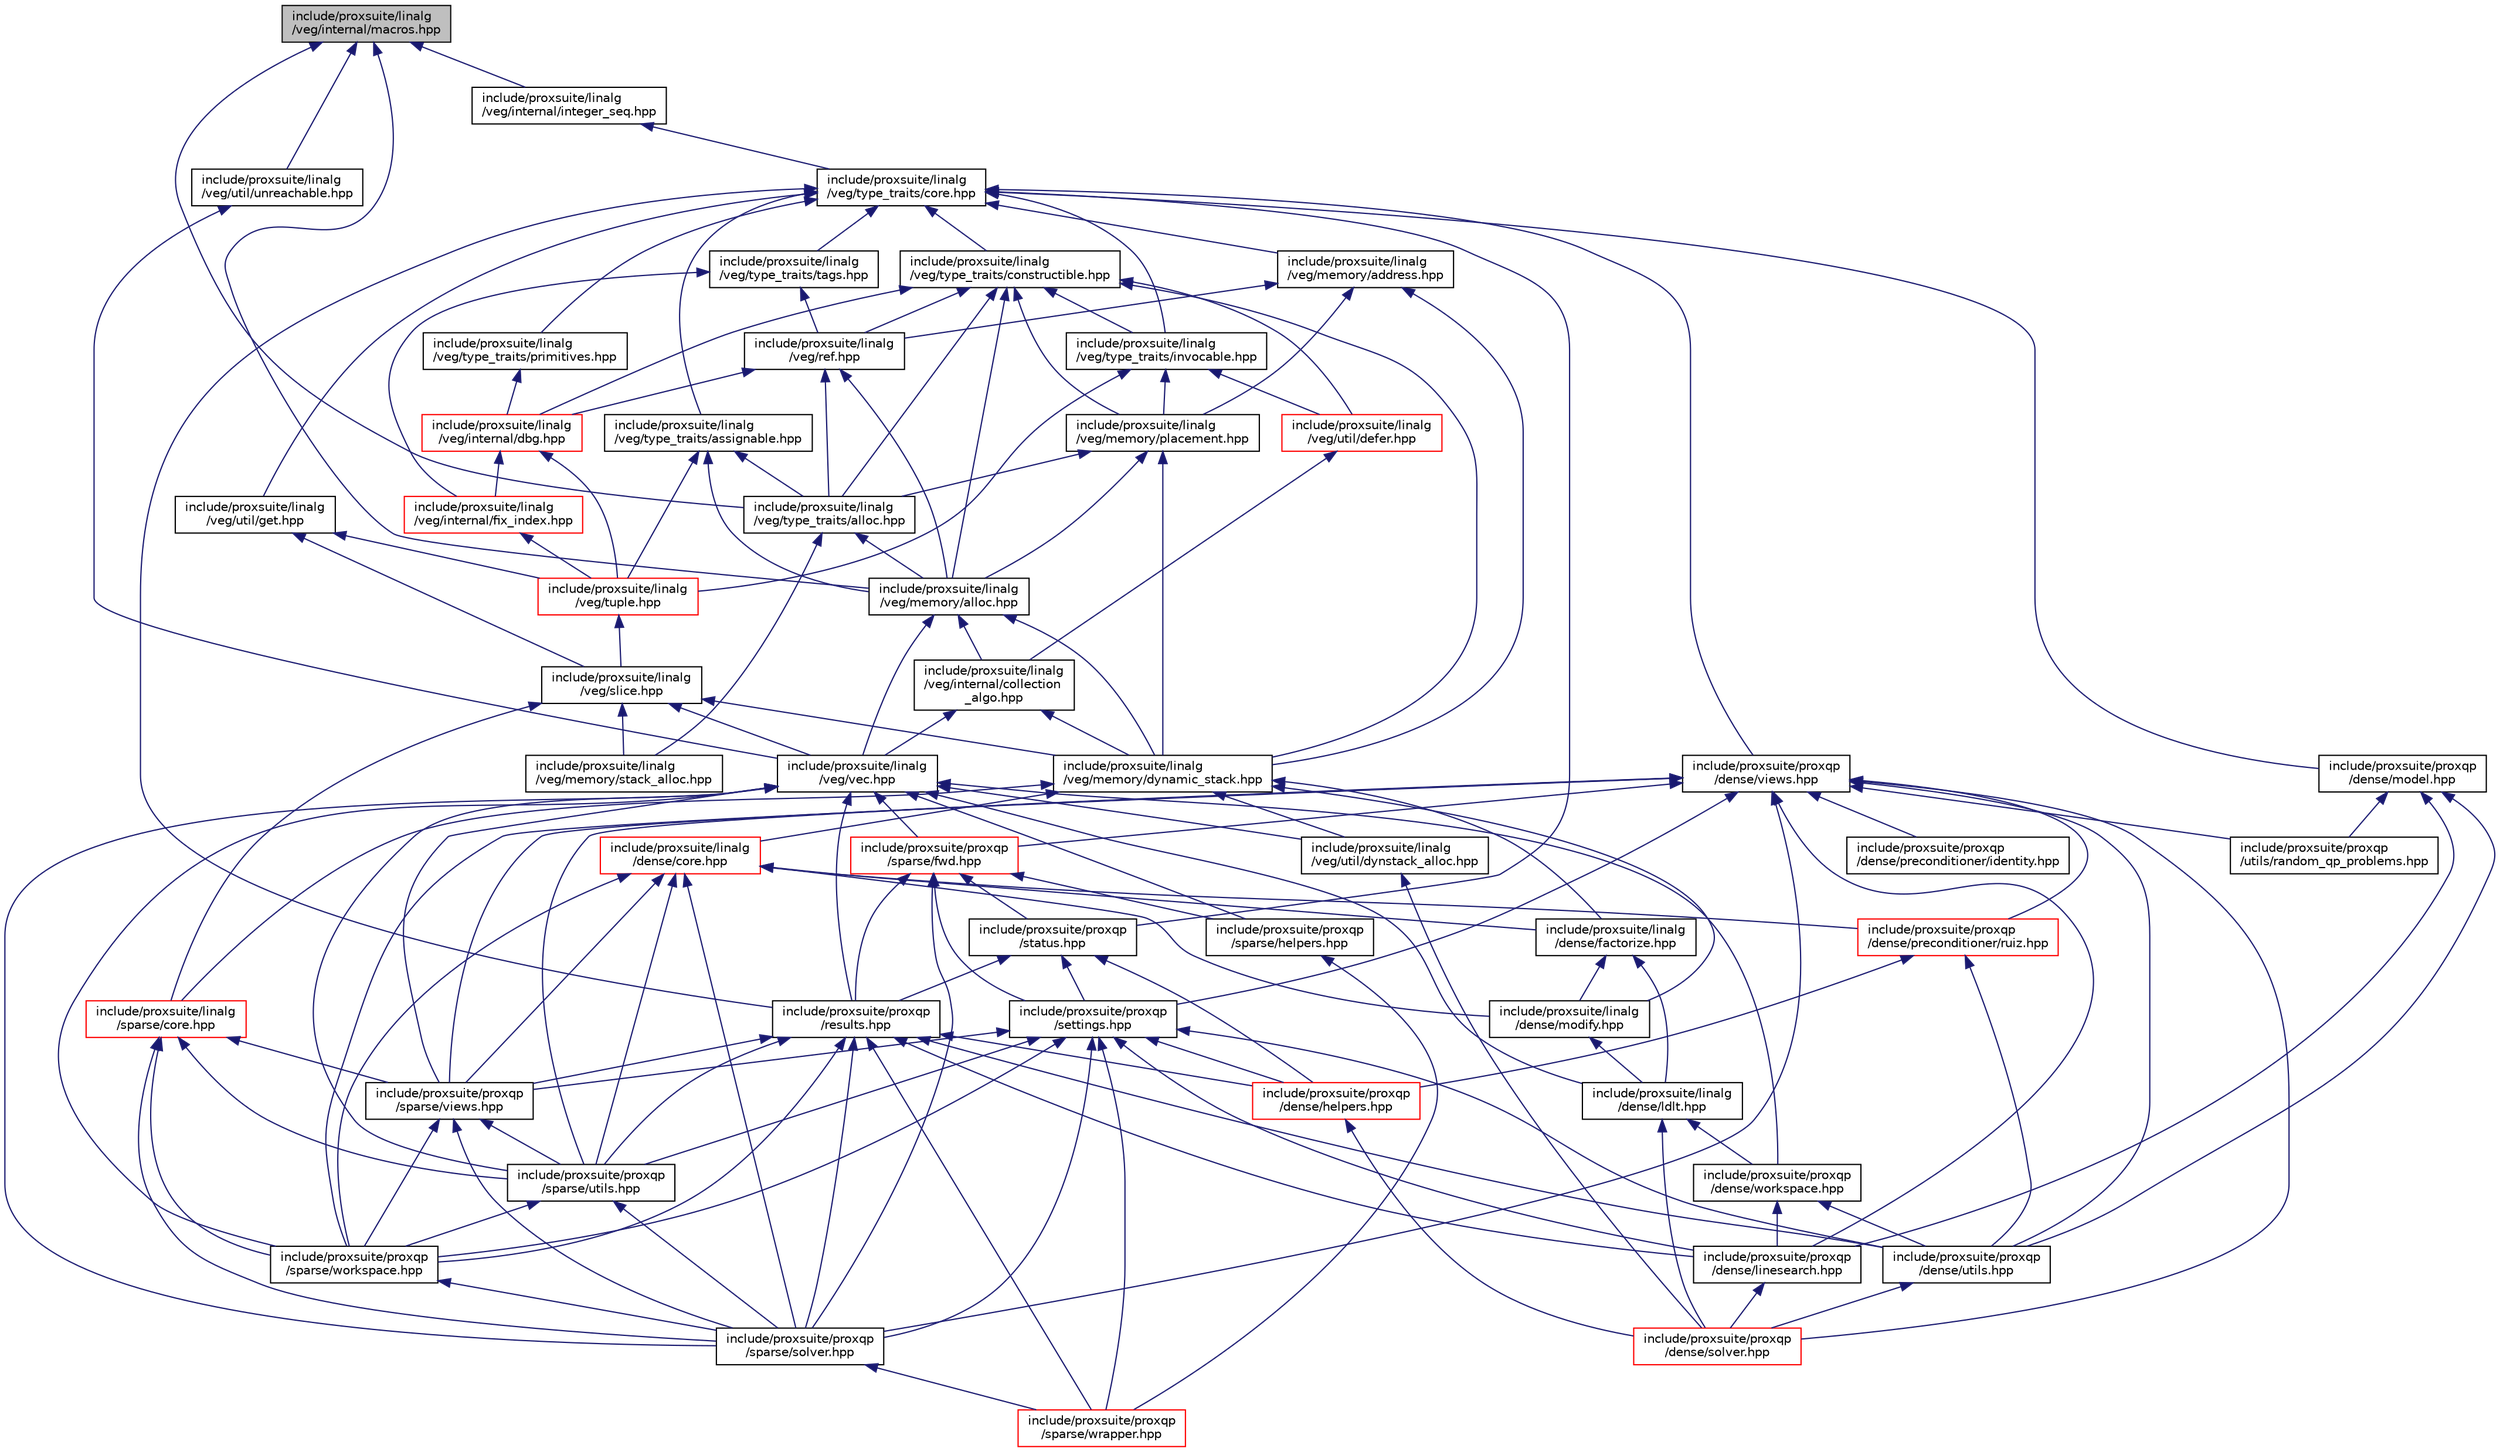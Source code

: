 digraph "include/proxsuite/linalg/veg/internal/macros.hpp"
{
 // LATEX_PDF_SIZE
  bgcolor="transparent";
  edge [fontname="Helvetica",fontsize="10",labelfontname="Helvetica",labelfontsize="10"];
  node [fontname="Helvetica",fontsize="10",shape=record];
  Node1 [label="include/proxsuite/linalg\l/veg/internal/macros.hpp",height=0.2,width=0.4,color="black", fillcolor="grey75", style="filled", fontcolor="black",tooltip=" "];
  Node1 -> Node2 [dir="back",color="midnightblue",fontsize="10",style="solid",fontname="Helvetica"];
  Node2 [label="include/proxsuite/linalg\l/veg/internal/integer_seq.hpp",height=0.2,width=0.4,color="black",URL="$integer__seq_8hpp.html",tooltip=" "];
  Node2 -> Node3 [dir="back",color="midnightblue",fontsize="10",style="solid",fontname="Helvetica"];
  Node3 [label="include/proxsuite/linalg\l/veg/type_traits/core.hpp",height=0.2,width=0.4,color="black",URL="$veg_2type__traits_2core_8hpp.html",tooltip=" "];
  Node3 -> Node4 [dir="back",color="midnightblue",fontsize="10",style="solid",fontname="Helvetica"];
  Node4 [label="include/proxsuite/linalg\l/veg/memory/address.hpp",height=0.2,width=0.4,color="black",URL="$address_8hpp.html",tooltip=" "];
  Node4 -> Node5 [dir="back",color="midnightblue",fontsize="10",style="solid",fontname="Helvetica"];
  Node5 [label="include/proxsuite/linalg\l/veg/memory/dynamic_stack.hpp",height=0.2,width=0.4,color="black",URL="$dynamic__stack_8hpp.html",tooltip=" "];
  Node5 -> Node6 [dir="back",color="midnightblue",fontsize="10",style="solid",fontname="Helvetica"];
  Node6 [label="include/proxsuite/linalg\l/dense/core.hpp",height=0.2,width=0.4,color="red",URL="$dense_2core_8hpp.html",tooltip=" "];
  Node6 -> Node7 [dir="back",color="midnightblue",fontsize="10",style="solid",fontname="Helvetica"];
  Node7 [label="include/proxsuite/linalg\l/dense/factorize.hpp",height=0.2,width=0.4,color="black",URL="$dense_2factorize_8hpp.html",tooltip=" "];
  Node7 -> Node8 [dir="back",color="midnightblue",fontsize="10",style="solid",fontname="Helvetica"];
  Node8 [label="include/proxsuite/linalg\l/dense/ldlt.hpp",height=0.2,width=0.4,color="black",URL="$ldlt_8hpp.html",tooltip=" "];
  Node8 -> Node9 [dir="back",color="midnightblue",fontsize="10",style="solid",fontname="Helvetica"];
  Node9 [label="include/proxsuite/proxqp\l/dense/solver.hpp",height=0.2,width=0.4,color="red",URL="$dense_2solver_8hpp.html",tooltip=" "];
  Node8 -> Node12 [dir="back",color="midnightblue",fontsize="10",style="solid",fontname="Helvetica"];
  Node12 [label="include/proxsuite/proxqp\l/dense/workspace.hpp",height=0.2,width=0.4,color="black",URL="$dense_2workspace_8hpp.html",tooltip=" "];
  Node12 -> Node13 [dir="back",color="midnightblue",fontsize="10",style="solid",fontname="Helvetica"];
  Node13 [label="include/proxsuite/proxqp\l/dense/linesearch.hpp",height=0.2,width=0.4,color="black",URL="$linesearch_8hpp.html",tooltip=" "];
  Node13 -> Node9 [dir="back",color="midnightblue",fontsize="10",style="solid",fontname="Helvetica"];
  Node12 -> Node14 [dir="back",color="midnightblue",fontsize="10",style="solid",fontname="Helvetica"];
  Node14 [label="include/proxsuite/proxqp\l/dense/utils.hpp",height=0.2,width=0.4,color="black",URL="$dense_2utils_8hpp.html",tooltip=" "];
  Node14 -> Node9 [dir="back",color="midnightblue",fontsize="10",style="solid",fontname="Helvetica"];
  Node7 -> Node15 [dir="back",color="midnightblue",fontsize="10",style="solid",fontname="Helvetica"];
  Node15 [label="include/proxsuite/linalg\l/dense/modify.hpp",height=0.2,width=0.4,color="black",URL="$modify_8hpp.html",tooltip=" "];
  Node15 -> Node8 [dir="back",color="midnightblue",fontsize="10",style="solid",fontname="Helvetica"];
  Node6 -> Node15 [dir="back",color="midnightblue",fontsize="10",style="solid",fontname="Helvetica"];
  Node6 -> Node18 [dir="back",color="midnightblue",fontsize="10",style="solid",fontname="Helvetica"];
  Node18 [label="include/proxsuite/proxqp\l/dense/preconditioner/ruiz.hpp",height=0.2,width=0.4,color="red",URL="$dense_2preconditioner_2ruiz_8hpp.html",tooltip=" "];
  Node18 -> Node19 [dir="back",color="midnightblue",fontsize="10",style="solid",fontname="Helvetica"];
  Node19 [label="include/proxsuite/proxqp\l/dense/helpers.hpp",height=0.2,width=0.4,color="red",URL="$dense_2helpers_8hpp.html",tooltip=" "];
  Node19 -> Node9 [dir="back",color="midnightblue",fontsize="10",style="solid",fontname="Helvetica"];
  Node18 -> Node14 [dir="back",color="midnightblue",fontsize="10",style="solid",fontname="Helvetica"];
  Node6 -> Node20 [dir="back",color="midnightblue",fontsize="10",style="solid",fontname="Helvetica"];
  Node20 [label="include/proxsuite/proxqp\l/sparse/solver.hpp",height=0.2,width=0.4,color="black",URL="$sparse_2solver_8hpp.html",tooltip=" "];
  Node20 -> Node21 [dir="back",color="midnightblue",fontsize="10",style="solid",fontname="Helvetica"];
  Node21 [label="include/proxsuite/proxqp\l/sparse/wrapper.hpp",height=0.2,width=0.4,color="red",URL="$sparse_2wrapper_8hpp.html",tooltip=" "];
  Node6 -> Node23 [dir="back",color="midnightblue",fontsize="10",style="solid",fontname="Helvetica"];
  Node23 [label="include/proxsuite/proxqp\l/sparse/utils.hpp",height=0.2,width=0.4,color="black",URL="$sparse_2utils_8hpp.html",tooltip=" "];
  Node23 -> Node20 [dir="back",color="midnightblue",fontsize="10",style="solid",fontname="Helvetica"];
  Node23 -> Node24 [dir="back",color="midnightblue",fontsize="10",style="solid",fontname="Helvetica"];
  Node24 [label="include/proxsuite/proxqp\l/sparse/workspace.hpp",height=0.2,width=0.4,color="black",URL="$sparse_2workspace_8hpp.html",tooltip=" "];
  Node24 -> Node20 [dir="back",color="midnightblue",fontsize="10",style="solid",fontname="Helvetica"];
  Node6 -> Node25 [dir="back",color="midnightblue",fontsize="10",style="solid",fontname="Helvetica"];
  Node25 [label="include/proxsuite/proxqp\l/sparse/views.hpp",height=0.2,width=0.4,color="black",URL="$sparse_2views_8hpp.html",tooltip=" "];
  Node25 -> Node20 [dir="back",color="midnightblue",fontsize="10",style="solid",fontname="Helvetica"];
  Node25 -> Node23 [dir="back",color="midnightblue",fontsize="10",style="solid",fontname="Helvetica"];
  Node25 -> Node24 [dir="back",color="midnightblue",fontsize="10",style="solid",fontname="Helvetica"];
  Node6 -> Node24 [dir="back",color="midnightblue",fontsize="10",style="solid",fontname="Helvetica"];
  Node5 -> Node7 [dir="back",color="midnightblue",fontsize="10",style="solid",fontname="Helvetica"];
  Node5 -> Node15 [dir="back",color="midnightblue",fontsize="10",style="solid",fontname="Helvetica"];
  Node5 -> Node26 [dir="back",color="midnightblue",fontsize="10",style="solid",fontname="Helvetica"];
  Node26 [label="include/proxsuite/linalg\l/sparse/core.hpp",height=0.2,width=0.4,color="red",URL="$sparse_2core_8hpp.html",tooltip=" "];
  Node26 -> Node20 [dir="back",color="midnightblue",fontsize="10",style="solid",fontname="Helvetica"];
  Node26 -> Node23 [dir="back",color="midnightblue",fontsize="10",style="solid",fontname="Helvetica"];
  Node26 -> Node25 [dir="back",color="midnightblue",fontsize="10",style="solid",fontname="Helvetica"];
  Node26 -> Node24 [dir="back",color="midnightblue",fontsize="10",style="solid",fontname="Helvetica"];
  Node5 -> Node33 [dir="back",color="midnightblue",fontsize="10",style="solid",fontname="Helvetica"];
  Node33 [label="include/proxsuite/linalg\l/veg/util/dynstack_alloc.hpp",height=0.2,width=0.4,color="black",URL="$dynstack__alloc_8hpp.html",tooltip=" "];
  Node33 -> Node9 [dir="back",color="midnightblue",fontsize="10",style="solid",fontname="Helvetica"];
  Node4 -> Node34 [dir="back",color="midnightblue",fontsize="10",style="solid",fontname="Helvetica"];
  Node34 [label="include/proxsuite/linalg\l/veg/memory/placement.hpp",height=0.2,width=0.4,color="black",URL="$placement_8hpp.html",tooltip=" "];
  Node34 -> Node35 [dir="back",color="midnightblue",fontsize="10",style="solid",fontname="Helvetica"];
  Node35 [label="include/proxsuite/linalg\l/veg/memory/alloc.hpp",height=0.2,width=0.4,color="black",URL="$memory_2alloc_8hpp.html",tooltip=" "];
  Node35 -> Node36 [dir="back",color="midnightblue",fontsize="10",style="solid",fontname="Helvetica"];
  Node36 [label="include/proxsuite/linalg\l/veg/internal/collection\l_algo.hpp",height=0.2,width=0.4,color="black",URL="$collection__algo_8hpp.html",tooltip=" "];
  Node36 -> Node5 [dir="back",color="midnightblue",fontsize="10",style="solid",fontname="Helvetica"];
  Node36 -> Node37 [dir="back",color="midnightblue",fontsize="10",style="solid",fontname="Helvetica"];
  Node37 [label="include/proxsuite/linalg\l/veg/vec.hpp",height=0.2,width=0.4,color="black",URL="$vec_8hpp.html",tooltip=" "];
  Node37 -> Node8 [dir="back",color="midnightblue",fontsize="10",style="solid",fontname="Helvetica"];
  Node37 -> Node33 [dir="back",color="midnightblue",fontsize="10",style="solid",fontname="Helvetica"];
  Node37 -> Node12 [dir="back",color="midnightblue",fontsize="10",style="solid",fontname="Helvetica"];
  Node37 -> Node38 [dir="back",color="midnightblue",fontsize="10",style="solid",fontname="Helvetica"];
  Node38 [label="include/proxsuite/proxqp\l/results.hpp",height=0.2,width=0.4,color="black",URL="$results_8hpp.html",tooltip=" "];
  Node38 -> Node19 [dir="back",color="midnightblue",fontsize="10",style="solid",fontname="Helvetica"];
  Node38 -> Node13 [dir="back",color="midnightblue",fontsize="10",style="solid",fontname="Helvetica"];
  Node38 -> Node14 [dir="back",color="midnightblue",fontsize="10",style="solid",fontname="Helvetica"];
  Node38 -> Node20 [dir="back",color="midnightblue",fontsize="10",style="solid",fontname="Helvetica"];
  Node38 -> Node23 [dir="back",color="midnightblue",fontsize="10",style="solid",fontname="Helvetica"];
  Node38 -> Node25 [dir="back",color="midnightblue",fontsize="10",style="solid",fontname="Helvetica"];
  Node38 -> Node24 [dir="back",color="midnightblue",fontsize="10",style="solid",fontname="Helvetica"];
  Node38 -> Node21 [dir="back",color="midnightblue",fontsize="10",style="solid",fontname="Helvetica"];
  Node37 -> Node39 [dir="back",color="midnightblue",fontsize="10",style="solid",fontname="Helvetica"];
  Node39 [label="include/proxsuite/proxqp\l/sparse/fwd.hpp",height=0.2,width=0.4,color="red",URL="$sparse_2fwd_8hpp.html",tooltip=" "];
  Node39 -> Node38 [dir="back",color="midnightblue",fontsize="10",style="solid",fontname="Helvetica"];
  Node39 -> Node40 [dir="back",color="midnightblue",fontsize="10",style="solid",fontname="Helvetica"];
  Node40 [label="include/proxsuite/proxqp\l/settings.hpp",height=0.2,width=0.4,color="black",URL="$settings_8hpp.html",tooltip=" "];
  Node40 -> Node19 [dir="back",color="midnightblue",fontsize="10",style="solid",fontname="Helvetica"];
  Node40 -> Node13 [dir="back",color="midnightblue",fontsize="10",style="solid",fontname="Helvetica"];
  Node40 -> Node14 [dir="back",color="midnightblue",fontsize="10",style="solid",fontname="Helvetica"];
  Node40 -> Node20 [dir="back",color="midnightblue",fontsize="10",style="solid",fontname="Helvetica"];
  Node40 -> Node23 [dir="back",color="midnightblue",fontsize="10",style="solid",fontname="Helvetica"];
  Node40 -> Node25 [dir="back",color="midnightblue",fontsize="10",style="solid",fontname="Helvetica"];
  Node40 -> Node24 [dir="back",color="midnightblue",fontsize="10",style="solid",fontname="Helvetica"];
  Node40 -> Node21 [dir="back",color="midnightblue",fontsize="10",style="solid",fontname="Helvetica"];
  Node39 -> Node41 [dir="back",color="midnightblue",fontsize="10",style="solid",fontname="Helvetica"];
  Node41 [label="include/proxsuite/proxqp\l/sparse/helpers.hpp",height=0.2,width=0.4,color="black",URL="$sparse_2helpers_8hpp.html",tooltip=" "];
  Node41 -> Node21 [dir="back",color="midnightblue",fontsize="10",style="solid",fontname="Helvetica"];
  Node39 -> Node20 [dir="back",color="midnightblue",fontsize="10",style="solid",fontname="Helvetica"];
  Node39 -> Node43 [dir="back",color="midnightblue",fontsize="10",style="solid",fontname="Helvetica"];
  Node43 [label="include/proxsuite/proxqp\l/status.hpp",height=0.2,width=0.4,color="black",URL="$status_8hpp.html",tooltip=" "];
  Node43 -> Node19 [dir="back",color="midnightblue",fontsize="10",style="solid",fontname="Helvetica"];
  Node43 -> Node38 [dir="back",color="midnightblue",fontsize="10",style="solid",fontname="Helvetica"];
  Node43 -> Node40 [dir="back",color="midnightblue",fontsize="10",style="solid",fontname="Helvetica"];
  Node37 -> Node41 [dir="back",color="midnightblue",fontsize="10",style="solid",fontname="Helvetica"];
  Node37 -> Node20 [dir="back",color="midnightblue",fontsize="10",style="solid",fontname="Helvetica"];
  Node37 -> Node23 [dir="back",color="midnightblue",fontsize="10",style="solid",fontname="Helvetica"];
  Node37 -> Node25 [dir="back",color="midnightblue",fontsize="10",style="solid",fontname="Helvetica"];
  Node37 -> Node24 [dir="back",color="midnightblue",fontsize="10",style="solid",fontname="Helvetica"];
  Node35 -> Node5 [dir="back",color="midnightblue",fontsize="10",style="solid",fontname="Helvetica"];
  Node35 -> Node37 [dir="back",color="midnightblue",fontsize="10",style="solid",fontname="Helvetica"];
  Node34 -> Node5 [dir="back",color="midnightblue",fontsize="10",style="solid",fontname="Helvetica"];
  Node34 -> Node44 [dir="back",color="midnightblue",fontsize="10",style="solid",fontname="Helvetica"];
  Node44 [label="include/proxsuite/linalg\l/veg/type_traits/alloc.hpp",height=0.2,width=0.4,color="black",URL="$type__traits_2alloc_8hpp.html",tooltip=" "];
  Node44 -> Node35 [dir="back",color="midnightblue",fontsize="10",style="solid",fontname="Helvetica"];
  Node44 -> Node45 [dir="back",color="midnightblue",fontsize="10",style="solid",fontname="Helvetica"];
  Node45 [label="include/proxsuite/linalg\l/veg/memory/stack_alloc.hpp",height=0.2,width=0.4,color="black",URL="$stack__alloc_8hpp.html",tooltip=" "];
  Node4 -> Node46 [dir="back",color="midnightblue",fontsize="10",style="solid",fontname="Helvetica"];
  Node46 [label="include/proxsuite/linalg\l/veg/ref.hpp",height=0.2,width=0.4,color="black",URL="$ref_8hpp.html",tooltip=" "];
  Node46 -> Node47 [dir="back",color="midnightblue",fontsize="10",style="solid",fontname="Helvetica"];
  Node47 [label="include/proxsuite/linalg\l/veg/internal/dbg.hpp",height=0.2,width=0.4,color="red",URL="$internal_2dbg_8hpp.html",tooltip=" "];
  Node47 -> Node54 [dir="back",color="midnightblue",fontsize="10",style="solid",fontname="Helvetica"];
  Node54 [label="include/proxsuite/linalg\l/veg/internal/fix_index.hpp",height=0.2,width=0.4,color="red",URL="$fix__index_8hpp.html",tooltip=" "];
  Node54 -> Node55 [dir="back",color="midnightblue",fontsize="10",style="solid",fontname="Helvetica"];
  Node55 [label="include/proxsuite/linalg\l/veg/tuple.hpp",height=0.2,width=0.4,color="red",URL="$tuple_8hpp.html",tooltip=" "];
  Node55 -> Node53 [dir="back",color="midnightblue",fontsize="10",style="solid",fontname="Helvetica"];
  Node53 [label="include/proxsuite/linalg\l/veg/slice.hpp",height=0.2,width=0.4,color="black",URL="$slice_8hpp.html",tooltip=" "];
  Node53 -> Node26 [dir="back",color="midnightblue",fontsize="10",style="solid",fontname="Helvetica"];
  Node53 -> Node5 [dir="back",color="midnightblue",fontsize="10",style="solid",fontname="Helvetica"];
  Node53 -> Node45 [dir="back",color="midnightblue",fontsize="10",style="solid",fontname="Helvetica"];
  Node53 -> Node37 [dir="back",color="midnightblue",fontsize="10",style="solid",fontname="Helvetica"];
  Node47 -> Node55 [dir="back",color="midnightblue",fontsize="10",style="solid",fontname="Helvetica"];
  Node46 -> Node35 [dir="back",color="midnightblue",fontsize="10",style="solid",fontname="Helvetica"];
  Node46 -> Node44 [dir="back",color="midnightblue",fontsize="10",style="solid",fontname="Helvetica"];
  Node3 -> Node59 [dir="back",color="midnightblue",fontsize="10",style="solid",fontname="Helvetica"];
  Node59 [label="include/proxsuite/linalg\l/veg/type_traits/assignable.hpp",height=0.2,width=0.4,color="black",URL="$assignable_8hpp.html",tooltip=" "];
  Node59 -> Node35 [dir="back",color="midnightblue",fontsize="10",style="solid",fontname="Helvetica"];
  Node59 -> Node55 [dir="back",color="midnightblue",fontsize="10",style="solid",fontname="Helvetica"];
  Node59 -> Node44 [dir="back",color="midnightblue",fontsize="10",style="solid",fontname="Helvetica"];
  Node3 -> Node60 [dir="back",color="midnightblue",fontsize="10",style="solid",fontname="Helvetica"];
  Node60 [label="include/proxsuite/linalg\l/veg/type_traits/constructible.hpp",height=0.2,width=0.4,color="black",URL="$constructible_8hpp.html",tooltip=" "];
  Node60 -> Node47 [dir="back",color="midnightblue",fontsize="10",style="solid",fontname="Helvetica"];
  Node60 -> Node35 [dir="back",color="midnightblue",fontsize="10",style="solid",fontname="Helvetica"];
  Node60 -> Node5 [dir="back",color="midnightblue",fontsize="10",style="solid",fontname="Helvetica"];
  Node60 -> Node34 [dir="back",color="midnightblue",fontsize="10",style="solid",fontname="Helvetica"];
  Node60 -> Node46 [dir="back",color="midnightblue",fontsize="10",style="solid",fontname="Helvetica"];
  Node60 -> Node44 [dir="back",color="midnightblue",fontsize="10",style="solid",fontname="Helvetica"];
  Node60 -> Node61 [dir="back",color="midnightblue",fontsize="10",style="solid",fontname="Helvetica"];
  Node61 [label="include/proxsuite/linalg\l/veg/type_traits/invocable.hpp",height=0.2,width=0.4,color="black",URL="$invocable_8hpp.html",tooltip=" "];
  Node61 -> Node34 [dir="back",color="midnightblue",fontsize="10",style="solid",fontname="Helvetica"];
  Node61 -> Node55 [dir="back",color="midnightblue",fontsize="10",style="solid",fontname="Helvetica"];
  Node61 -> Node62 [dir="back",color="midnightblue",fontsize="10",style="solid",fontname="Helvetica"];
  Node62 [label="include/proxsuite/linalg\l/veg/util/defer.hpp",height=0.2,width=0.4,color="red",URL="$defer_8hpp.html",tooltip=" "];
  Node62 -> Node36 [dir="back",color="midnightblue",fontsize="10",style="solid",fontname="Helvetica"];
  Node60 -> Node62 [dir="back",color="midnightblue",fontsize="10",style="solid",fontname="Helvetica"];
  Node3 -> Node61 [dir="back",color="midnightblue",fontsize="10",style="solid",fontname="Helvetica"];
  Node3 -> Node63 [dir="back",color="midnightblue",fontsize="10",style="solid",fontname="Helvetica"];
  Node63 [label="include/proxsuite/linalg\l/veg/type_traits/primitives.hpp",height=0.2,width=0.4,color="black",URL="$primitives_8hpp.html",tooltip=" "];
  Node63 -> Node47 [dir="back",color="midnightblue",fontsize="10",style="solid",fontname="Helvetica"];
  Node3 -> Node64 [dir="back",color="midnightblue",fontsize="10",style="solid",fontname="Helvetica"];
  Node64 [label="include/proxsuite/linalg\l/veg/type_traits/tags.hpp",height=0.2,width=0.4,color="black",URL="$tags_8hpp.html",tooltip=" "];
  Node64 -> Node54 [dir="back",color="midnightblue",fontsize="10",style="solid",fontname="Helvetica"];
  Node64 -> Node46 [dir="back",color="midnightblue",fontsize="10",style="solid",fontname="Helvetica"];
  Node3 -> Node65 [dir="back",color="midnightblue",fontsize="10",style="solid",fontname="Helvetica"];
  Node65 [label="include/proxsuite/linalg\l/veg/util/get.hpp",height=0.2,width=0.4,color="black",URL="$get_8hpp.html",tooltip=" "];
  Node65 -> Node53 [dir="back",color="midnightblue",fontsize="10",style="solid",fontname="Helvetica"];
  Node65 -> Node55 [dir="back",color="midnightblue",fontsize="10",style="solid",fontname="Helvetica"];
  Node3 -> Node31 [dir="back",color="midnightblue",fontsize="10",style="solid",fontname="Helvetica"];
  Node31 [label="include/proxsuite/proxqp\l/dense/model.hpp",height=0.2,width=0.4,color="black",URL="$dense_2model_8hpp.html",tooltip=" "];
  Node31 -> Node13 [dir="back",color="midnightblue",fontsize="10",style="solid",fontname="Helvetica"];
  Node31 -> Node14 [dir="back",color="midnightblue",fontsize="10",style="solid",fontname="Helvetica"];
  Node31 -> Node32 [dir="back",color="midnightblue",fontsize="10",style="solid",fontname="Helvetica"];
  Node32 [label="include/proxsuite/proxqp\l/utils/random_qp_problems.hpp",height=0.2,width=0.4,color="black",URL="$random__qp__problems_8hpp.html",tooltip=" "];
  Node3 -> Node57 [dir="back",color="midnightblue",fontsize="10",style="solid",fontname="Helvetica"];
  Node57 [label="include/proxsuite/proxqp\l/dense/views.hpp",height=0.2,width=0.4,color="black",URL="$dense_2views_8hpp.html",tooltip=" "];
  Node57 -> Node13 [dir="back",color="midnightblue",fontsize="10",style="solid",fontname="Helvetica"];
  Node57 -> Node58 [dir="back",color="midnightblue",fontsize="10",style="solid",fontname="Helvetica"];
  Node58 [label="include/proxsuite/proxqp\l/dense/preconditioner/identity.hpp",height=0.2,width=0.4,color="black",URL="$dense_2preconditioner_2identity_8hpp.html",tooltip=" "];
  Node57 -> Node18 [dir="back",color="midnightblue",fontsize="10",style="solid",fontname="Helvetica"];
  Node57 -> Node9 [dir="back",color="midnightblue",fontsize="10",style="solid",fontname="Helvetica"];
  Node57 -> Node14 [dir="back",color="midnightblue",fontsize="10",style="solid",fontname="Helvetica"];
  Node57 -> Node40 [dir="back",color="midnightblue",fontsize="10",style="solid",fontname="Helvetica"];
  Node57 -> Node39 [dir="back",color="midnightblue",fontsize="10",style="solid",fontname="Helvetica"];
  Node57 -> Node20 [dir="back",color="midnightblue",fontsize="10",style="solid",fontname="Helvetica"];
  Node57 -> Node23 [dir="back",color="midnightblue",fontsize="10",style="solid",fontname="Helvetica"];
  Node57 -> Node25 [dir="back",color="midnightblue",fontsize="10",style="solid",fontname="Helvetica"];
  Node57 -> Node24 [dir="back",color="midnightblue",fontsize="10",style="solid",fontname="Helvetica"];
  Node57 -> Node32 [dir="back",color="midnightblue",fontsize="10",style="solid",fontname="Helvetica"];
  Node3 -> Node38 [dir="back",color="midnightblue",fontsize="10",style="solid",fontname="Helvetica"];
  Node3 -> Node43 [dir="back",color="midnightblue",fontsize="10",style="solid",fontname="Helvetica"];
  Node1 -> Node35 [dir="back",color="midnightblue",fontsize="10",style="solid",fontname="Helvetica"];
  Node1 -> Node44 [dir="back",color="midnightblue",fontsize="10",style="solid",fontname="Helvetica"];
  Node1 -> Node66 [dir="back",color="midnightblue",fontsize="10",style="solid",fontname="Helvetica"];
  Node66 [label="include/proxsuite/linalg\l/veg/util/unreachable.hpp",height=0.2,width=0.4,color="black",URL="$unreachable_8hpp.html",tooltip=" "];
  Node66 -> Node37 [dir="back",color="midnightblue",fontsize="10",style="solid",fontname="Helvetica"];
}
